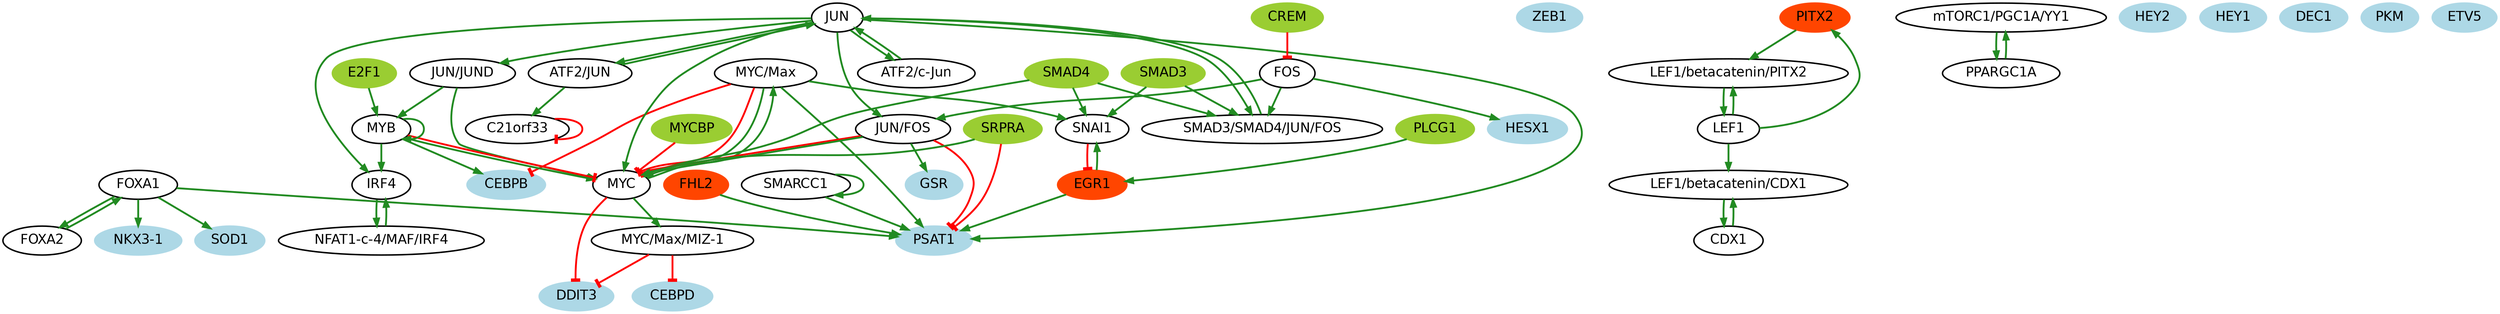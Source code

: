 digraph  {
SOD1 [color=lightblue, fillcolor=lightblue, fontname=Helvetica, fontsize=18, shape=ellipse, style="filled, bold"];
GSR [color=lightblue, fillcolor=lightblue, fontname=Helvetica, fontsize=18, shape=ellipse, style="filled, bold"];
MYCBP [color=olivedrab3, fillcolor=olivedrab3, fontname=Helvetica, fontsize=18, shape=ellipse, style="filled, bold"];
ZEB1 [color=lightblue, fillcolor=lightblue, fontname=Helvetica, fontsize=18, shape=ellipse, style="filled, bold"];
"ATF2/JUN" [color=black, fillcolor=white, fontname=Helvetica, fontsize=18, shape=ellipse, style="filled, bold"];
PITX2 [color=orangered, fillcolor=orangered, fontname=Helvetica, fontsize=18, shape=ellipse, style="filled, bold"];
"MYC/Max" [color=black, fillcolor=white, fontname=Helvetica, fontsize=18, shape=ellipse, style="filled, bold"];
DDIT3 [color=lightblue, fillcolor=lightblue, fontname=Helvetica, fontsize=18, shape=ellipse, style="filled, bold"];
PSAT1 [color=lightblue, fillcolor=lightblue, fontname=Helvetica, fontsize=18, shape=ellipse, style="filled, bold"];
"JUN/JUND" [color=black, fillcolor=white, fontname=Helvetica, fontsize=18, shape=ellipse, style="filled, bold"];
FOXA1 [color=black, fillcolor=white, fontname=Helvetica, fontsize=18, shape=ellipse, style="filled, bold"];
CEBPB [color=lightblue, fillcolor=lightblue, fontname=Helvetica, fontsize=18, shape=ellipse, style="filled, bold"];
"mTORC1/PGC1A/YY1" [color=black, fillcolor=white, fontname=Helvetica, fontsize=18, shape=ellipse, style="filled, bold"];
HEY2 [color=lightblue, fillcolor=lightblue, fontname=Helvetica, fontsize=18, shape=ellipse, style="filled, bold"];
SNAI1 [color=black, fillcolor=white, fontname=Helvetica, fontsize=18, shape=ellipse, style="filled, bold"];
"LEF1/betacatenin/PITX2" [color=black, fillcolor=white, fontname=Helvetica, fontsize=18, shape=ellipse, style="filled, bold"];
CEBPD [color=lightblue, fillcolor=lightblue, fontname=Helvetica, fontsize=18, shape=ellipse, style="filled, bold"];
E2F1 [color=olivedrab3, fillcolor=olivedrab3, fontname=Helvetica, fontsize=18, shape=ellipse, style="filled, bold"];
"ATF2/c-Jun" [color=black, fillcolor=white, fontname=Helvetica, fontsize=18, shape=ellipse, style="filled, bold"];
MYC [color=black, fillcolor=white, fontname=Helvetica, fontsize=18, shape=ellipse, style="filled, bold"];
FOXA2 [color=black, fillcolor=white, fontname=Helvetica, fontsize=18, shape=ellipse, style="filled, bold"];
IRF4 [color=black, fillcolor=white, fontname=Helvetica, fontsize=18, shape=ellipse, style="filled, bold"];
PPARGC1A [color=black, fillcolor=white, fontname=Helvetica, fontsize=18, shape=ellipse, style="filled, bold"];
SMAD3 [color=olivedrab3, fillcolor=olivedrab3, fontname=Helvetica, fontsize=18, shape=ellipse, style="filled, bold"];
"SMAD3/SMAD4/JUN/FOS" [color=black, fillcolor=white, fontname=Helvetica, fontsize=18, shape=ellipse, style="filled, bold"];
LEF1 [color=black, fillcolor=white, fontname=Helvetica, fontsize=18, shape=ellipse, style="filled, bold"];
"NKX3-1" [color=lightblue, fillcolor=lightblue, fontname=Helvetica, fontsize=18, shape=ellipse, style="filled, bold"];
SMAD4 [color=olivedrab3, fillcolor=olivedrab3, fontname=Helvetica, fontsize=18, shape=ellipse, style="filled, bold"];
"NFAT1-c-4/MAF/IRF4" [color=black, fillcolor=white, fontname=Helvetica, fontsize=18, shape=ellipse, style="filled, bold"];
C21orf33 [color=black, fillcolor=white, fontname=Helvetica, fontsize=18, shape=ellipse, style="filled, bold"];
PLCG1 [color=olivedrab3, fillcolor=olivedrab3, fontname=Helvetica, fontsize=18, shape=ellipse, style="filled, bold"];
FOS [color=black, fillcolor=white, fontname=Helvetica, fontsize=18, shape=ellipse, style="filled, bold"];
"JUN/FOS" [color=black, fillcolor=white, fontname=Helvetica, fontsize=18, shape=ellipse, style="filled, bold"];
"LEF1/betacatenin/CDX1" [color=black, fillcolor=white, fontname=Helvetica, fontsize=18, shape=ellipse, style="filled, bold"];
SRPRA [color=olivedrab3, fillcolor=olivedrab3, fontname=Helvetica, fontsize=18, shape=ellipse, style="filled, bold"];
"MYC/Max/MIZ-1" [color=black, fillcolor=white, fontname=Helvetica, fontsize=18, shape=ellipse, style="filled, bold"];
JUN [color=black, fillcolor=white, fontname=Helvetica, fontsize=18, shape=ellipse, style="filled, bold"];
HEY1 [color=lightblue, fillcolor=lightblue, fontname=Helvetica, fontsize=18, shape=ellipse, style="filled, bold"];
EGR1 [color=orangered, fillcolor=orangered, fontname=Helvetica, fontsize=18, shape=ellipse, style="filled, bold"];
HESX1 [color=lightblue, fillcolor=lightblue, fontname=Helvetica, fontsize=18, shape=ellipse, style="filled, bold"];
FHL2 [color=orangered, fillcolor=orangered, fontname=Helvetica, fontsize=18, shape=ellipse, style="filled, bold"];
DEC1 [color=lightblue, fillcolor=lightblue, fontname=Helvetica, fontsize=18, shape=ellipse, style="filled, bold"];
SMARCC1 [color=black, fillcolor=white, fontname=Helvetica, fontsize=18, shape=ellipse, style="filled, bold"];
PKM [color=lightblue, fillcolor=lightblue, fontname=Helvetica, fontsize=18, shape=ellipse, style="filled, bold"];
MYB [color=black, fillcolor=white, fontname=Helvetica, fontsize=18, shape=ellipse, style="filled, bold"];
CDX1 [color=black, fillcolor=white, fontname=Helvetica, fontsize=18, shape=ellipse, style="filled, bold"];
ETV5 [color=lightblue, fillcolor=lightblue, fontname=Helvetica, fontsize=18, shape=ellipse, style="filled, bold"];
CREM [color=olivedrab3, fillcolor=olivedrab3, fontname=Helvetica, fontsize=18, shape=ellipse, style="filled, bold"];
MYCBP -> MYC  [arrowhead=tee, color=red, dir=forward, key=0, penwidth="2.5", sign="-1"];
"ATF2/JUN" -> C21orf33  [arrowhead=normal, color=forestgreen, dir=forward, key=0, penwidth="2.5", sign=1];
"ATF2/JUN" -> JUN  [arrowhead=normal, color=forestgreen, dir=forward, key=0, penwidth="2.5", sign=1];
PITX2 -> "LEF1/betacatenin/PITX2"  [arrowhead=normal, color=forestgreen, dir=forward, key=0, penwidth="2.5", sign=1];
"MYC/Max" -> SNAI1  [arrowhead=normal, color=forestgreen, dir=forward, key=0, penwidth="2.5", sign=1];
"MYC/Max" -> MYC  [arrowhead=tee, color=red, dir=forward, key=0, penwidth="2.5", sign="-1"];
"MYC/Max" -> MYC  [arrowhead=normal, color=forestgreen, dir=forward, key=1, penwidth="2.5", sign=1];
"MYC/Max" -> PSAT1  [arrowhead=normal, color=forestgreen, dir=forward, key=0, penwidth="2.5", sign=1];
"MYC/Max" -> CEBPB  [arrowhead=tee, color=red, dir=forward, key=0, penwidth="2.5", sign="-1"];
"JUN/JUND" -> MYB  [arrowhead=normal, color=forestgreen, dir=forward, key=0, penwidth="2.5", sign=1];
"JUN/JUND" -> MYC  [arrowhead=normal, color=forestgreen, dir=forward, key=0, penwidth="2.5", sign=1];
FOXA1 -> FOXA2  [arrowhead=normal, color=forestgreen, dir=forward, key=0, penwidth="2.5", sign=1];
FOXA1 -> SOD1  [arrowhead=normal, color=forestgreen, dir=forward, key=0, penwidth="2.5", sign=1];
FOXA1 -> "NKX3-1"  [arrowhead=normal, color=forestgreen, dir=forward, key=0, penwidth="2.5", sign=1];
FOXA1 -> PSAT1  [arrowhead=normal, color=forestgreen, dir=forward, key=0, penwidth="2.5", sign=1];
"mTORC1/PGC1A/YY1" -> PPARGC1A  [arrowhead=normal, color=forestgreen, dir=forward, key=0, penwidth="2.5", sign=1];
SNAI1 -> EGR1  [arrowhead=tee, color=red, dir=forward, key=0, penwidth="2.5", sign="-1"];
"LEF1/betacatenin/PITX2" -> LEF1  [arrowhead=normal, color=forestgreen, dir=forward, key=0, penwidth="2.5", sign=1];
E2F1 -> MYB  [arrowhead=normal, color=forestgreen, dir=forward, key=0, penwidth="2.5", sign=1];
"ATF2/c-Jun" -> JUN  [arrowhead=normal, color=forestgreen, dir=forward, key=0, penwidth="2.5", sign=1];
MYC -> "MYC/Max"  [arrowhead=normal, color=forestgreen, dir=forward, key=0, penwidth="2.5", sign=1];
MYC -> "MYC/Max/MIZ-1"  [arrowhead=normal, color=forestgreen, dir=forward, key=0, penwidth="2.5", sign=1];
MYC -> DDIT3  [arrowhead=tee, color=red, dir=forward, key=0, penwidth="2.5", sign="-1"];
FOXA2 -> FOXA1  [arrowhead=normal, color=forestgreen, dir=forward, key=0, penwidth="2.5", sign=1];
IRF4 -> "NFAT1-c-4/MAF/IRF4"  [arrowhead=normal, color=forestgreen, dir=forward, key=0, penwidth="2.5", sign=1];
PPARGC1A -> "mTORC1/PGC1A/YY1"  [arrowhead=normal, color=forestgreen, dir=forward, key=0, penwidth="2.5", sign=1];
SMAD3 -> "SMAD3/SMAD4/JUN/FOS"  [arrowhead=normal, color=forestgreen, dir=forward, key=0, penwidth="2.5", sign=1];
SMAD3 -> SNAI1  [arrowhead=normal, color=forestgreen, dir=forward, key=0, penwidth="2.5", sign=1];
"SMAD3/SMAD4/JUN/FOS" -> JUN  [arrowhead=normal, color=forestgreen, dir=forward, key=0, penwidth="2.5", sign=1];
LEF1 -> "LEF1/betacatenin/CDX1"  [arrowhead=normal, color=forestgreen, dir=forward, key=0, penwidth="2.5", sign=1];
LEF1 -> "LEF1/betacatenin/PITX2"  [arrowhead=normal, color=forestgreen, dir=forward, key=0, penwidth="2.5", sign=1];
LEF1 -> PITX2  [arrowhead=normal, color=forestgreen, dir=forward, key=0, penwidth="2.5", sign=1];
SMAD4 -> "SMAD3/SMAD4/JUN/FOS"  [arrowhead=normal, color=forestgreen, dir=forward, key=0, penwidth="2.5", sign=1];
SMAD4 -> SNAI1  [arrowhead=normal, color=forestgreen, dir=forward, key=0, penwidth="2.5", sign=1];
SMAD4 -> MYC  [arrowhead=normal, color=forestgreen, dir=forward, key=0, penwidth="2.5", sign=1];
"NFAT1-c-4/MAF/IRF4" -> IRF4  [arrowhead=normal, color=forestgreen, dir=forward, key=0, penwidth="2.5", sign=1];
C21orf33 -> C21orf33  [arrowhead=tee, color=red, dir=forward, key=0, penwidth="2.5", sign="-1"];
PLCG1 -> EGR1  [arrowhead=normal, color=forestgreen, dir=forward, key=0, penwidth="2.5", sign=1];
FOS -> "JUN/FOS"  [arrowhead=normal, color=forestgreen, dir=forward, key=0, penwidth="2.5", sign=1];
FOS -> "SMAD3/SMAD4/JUN/FOS"  [arrowhead=normal, color=forestgreen, dir=forward, key=0, penwidth="2.5", sign=1];
FOS -> HESX1  [arrowhead=normal, color=forestgreen, dir=forward, key=0, penwidth="2.5", sign=1];
"JUN/FOS" -> GSR  [arrowhead=normal, color=forestgreen, dir=forward, key=0, penwidth="2.5", sign=1];
"JUN/FOS" -> PSAT1  [arrowhead=tee, color=red, dir=forward, key=0, penwidth="2.5", sign="-1"];
"JUN/FOS" -> MYC  [arrowhead=tee, color=red, dir=forward, key=0, penwidth="2.5", sign="-1"];
"JUN/FOS" -> MYC  [arrowhead=normal, color=forestgreen, dir=forward, key=1, penwidth="2.5", sign=1];
"LEF1/betacatenin/CDX1" -> CDX1  [arrowhead=normal, color=forestgreen, dir=forward, key=0, penwidth="2.5", sign=1];
SRPRA -> MYC  [arrowhead=normal, color=forestgreen, dir=forward, key=0, penwidth="2.5", sign=1];
SRPRA -> PSAT1  [arrowhead=tee, color=red, dir=forward, key=0, penwidth="2.5", sign="-1"];
"MYC/Max/MIZ-1" -> CEBPD  [arrowhead=tee, color=red, dir=forward, key=0, penwidth="2.5", sign="-1"];
"MYC/Max/MIZ-1" -> DDIT3  [arrowhead=tee, color=red, dir=forward, key=0, penwidth="2.5", sign="-1"];
JUN -> PSAT1  [arrowhead=normal, color=forestgreen, dir=forward, key=0, penwidth="2.5", sign=1];
JUN -> "ATF2/JUN"  [arrowhead=normal, color=forestgreen, dir=forward, key=0, penwidth="2.5", sign=1];
JUN -> "JUN/FOS"  [arrowhead=normal, color=forestgreen, dir=forward, key=0, penwidth="2.5", sign=1];
JUN -> "JUN/JUND"  [arrowhead=normal, color=forestgreen, dir=forward, key=0, penwidth="2.5", sign=1];
JUN -> "SMAD3/SMAD4/JUN/FOS"  [arrowhead=normal, color=forestgreen, dir=forward, key=0, penwidth="2.5", sign=1];
JUN -> "ATF2/c-Jun"  [arrowhead=normal, color=forestgreen, dir=forward, key=0, penwidth="2.5", sign=1];
JUN -> IRF4  [arrowhead=normal, color=forestgreen, dir=forward, key=0, penwidth="2.5", sign=1];
JUN -> MYC  [arrowhead=normal, color=forestgreen, dir=forward, key=0, penwidth="2.5", sign=1];
EGR1 -> PSAT1  [arrowhead=normal, color=forestgreen, dir=forward, key=0, penwidth="2.5", sign=1];
EGR1 -> SNAI1  [arrowhead=normal, color=forestgreen, dir=forward, key=0, penwidth="2.5", sign=1];
FHL2 -> PSAT1  [arrowhead=normal, color=forestgreen, dir=forward, key=0, penwidth="2.5", sign=1];
SMARCC1 -> PSAT1  [arrowhead=normal, color=forestgreen, dir=forward, key=0, penwidth="2.5", sign=1];
SMARCC1 -> SMARCC1  [arrowhead=normal, color=forestgreen, dir=forward, key=0, penwidth="2.5", sign=1];
MYB -> CEBPB  [arrowhead=normal, color=forestgreen, dir=forward, key=0, penwidth="2.5", sign=1];
MYB -> MYB  [arrowhead=normal, color=forestgreen, dir=forward, key=0, penwidth="2.5", sign=1];
MYB -> MYC  [arrowhead=normal, color=forestgreen, dir=forward, key=0, penwidth="2.5", sign=1];
MYB -> MYC  [arrowhead=tee, color=red, dir=forward, key=1, penwidth="2.5", sign="-1"];
MYB -> IRF4  [arrowhead=normal, color=forestgreen, dir=forward, key=0, penwidth="2.5", sign=1];
CDX1 -> "LEF1/betacatenin/CDX1"  [arrowhead=normal, color=forestgreen, dir=forward, key=0, penwidth="2.5", sign=1];
CREM -> FOS  [arrowhead=tee, color=red, dir=forward, key=0, penwidth="2.5", sign="-1"];
}
